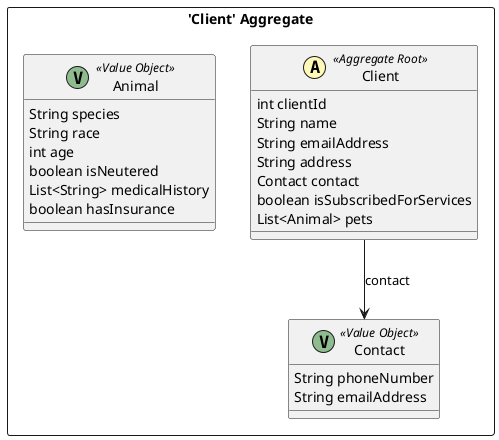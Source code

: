@startuml Client_Aggregate

skinparam componentStyle uml2

package "'Client' Aggregate" <<Rectangle>> {
	class Client <<(A,#fffab8) Aggregate Root>> {
		int clientId
        String name
		String emailAddress
		String address
		Contact contact
		boolean isSubscribedForServices
		List<Animal> pets
	}
	class Animal <<(V,DarkSeaGreen) Value Object>> {
		String species
		String race
		int age
		boolean isNeutered
		List<String> medicalHistory
		boolean hasInsurance
	}

    class Contact <<(V,DarkSeaGreen) Value Object>> {
		String phoneNumber
		String emailAddress
	}
}

Client --> Contact : contact
@enduml